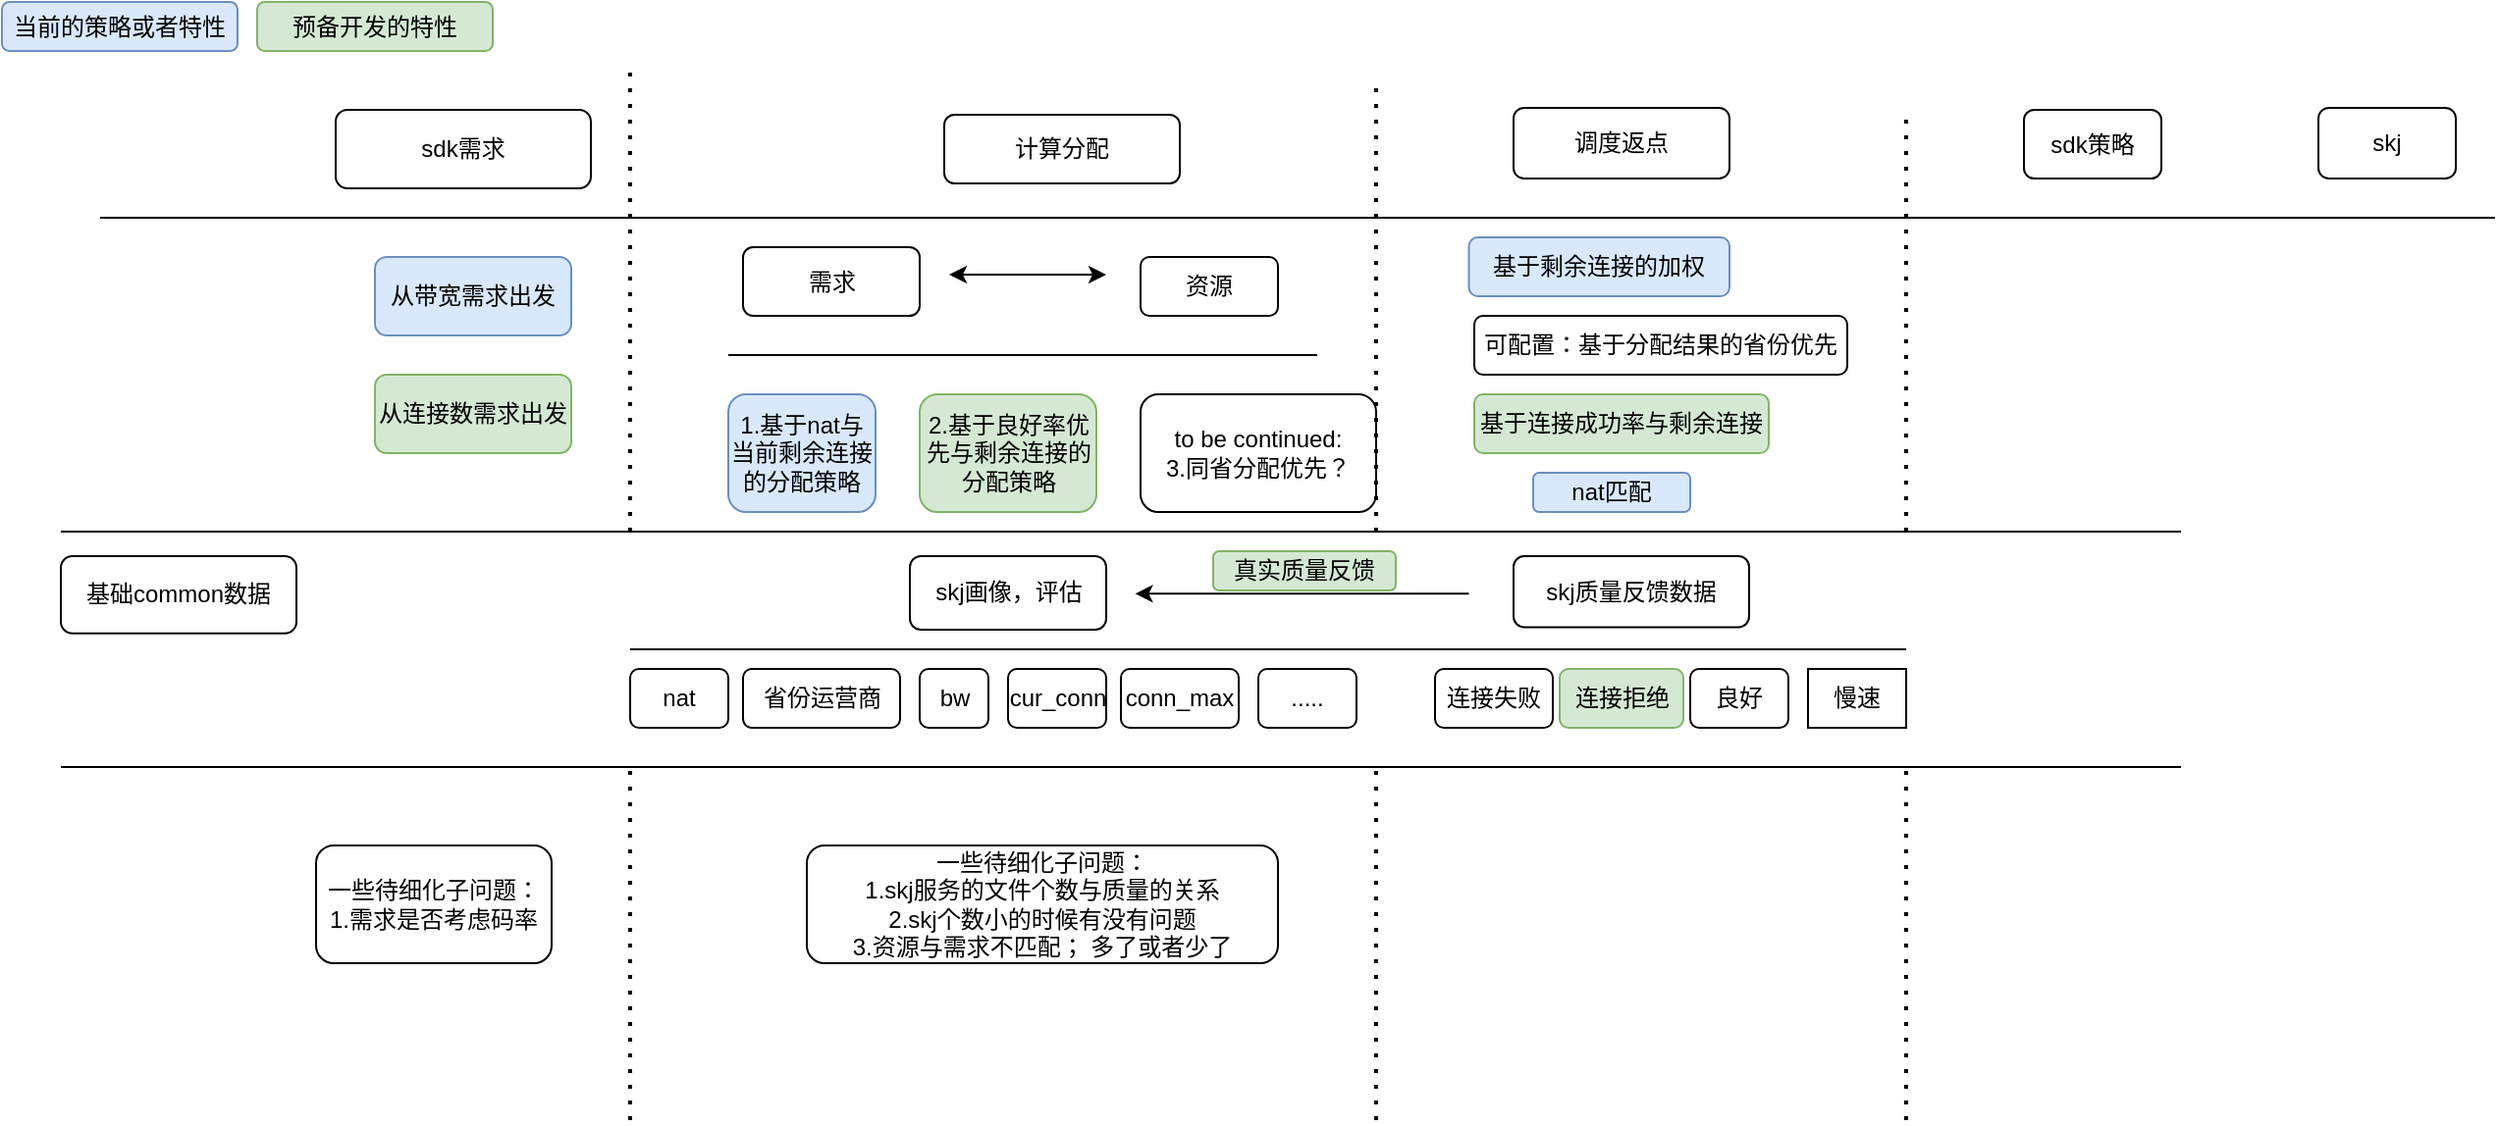 <mxfile version="14.4.3" type="device" pages="2"><diagram id="Umeb2QAJNuAZ6Ii5CB7m" name="Page-1"><mxGraphModel dx="1145" dy="599" grid="1" gridSize="10" guides="1" tooltips="1" connect="1" arrows="1" fold="1" page="1" pageScale="1" pageWidth="1654" pageHeight="2336" math="0" shadow="0"><root><mxCell id="0"/><mxCell id="1" parent="0"/><mxCell id="CNDfQw9e2BVv6RO5pjEL-8" value="sdk需求" style="rounded=1;whiteSpace=wrap;html=1;" parent="1" vertex="1"><mxGeometry x="260" y="65" width="130" height="40" as="geometry"/></mxCell><mxCell id="CNDfQw9e2BVv6RO5pjEL-10" value="计算分配" style="rounded=1;whiteSpace=wrap;html=1;" parent="1" vertex="1"><mxGeometry x="570" y="67.5" width="120" height="35" as="geometry"/></mxCell><mxCell id="CNDfQw9e2BVv6RO5pjEL-30" value="调度返点" style="rounded=1;whiteSpace=wrap;html=1;" parent="1" vertex="1"><mxGeometry x="860" y="64" width="110" height="36" as="geometry"/></mxCell><mxCell id="CNDfQw9e2BVv6RO5pjEL-31" value="从连接数需求出发" style="rounded=1;whiteSpace=wrap;html=1;fillColor=#d5e8d4;strokeColor=#82b366;" parent="1" vertex="1"><mxGeometry x="280" y="200" width="100" height="40" as="geometry"/></mxCell><mxCell id="CNDfQw9e2BVv6RO5pjEL-32" value="从带宽需求出发" style="rounded=1;whiteSpace=wrap;html=1;fillColor=#dae8fc;strokeColor=#6c8ebf;" parent="1" vertex="1"><mxGeometry x="280" y="140" width="100" height="40" as="geometry"/></mxCell><mxCell id="CNDfQw9e2BVv6RO5pjEL-34" value="连接失败" style="rounded=1;whiteSpace=wrap;html=1;" parent="1" vertex="1"><mxGeometry x="820" y="350" width="60" height="30" as="geometry"/></mxCell><mxCell id="CNDfQw9e2BVv6RO5pjEL-35" value="慢速" style="rounded=1;whiteSpace=wrap;html=1;arcSize=0;" parent="1" vertex="1"><mxGeometry x="1010" y="350" width="50" height="30" as="geometry"/></mxCell><mxCell id="CNDfQw9e2BVv6RO5pjEL-36" value="良好" style="rounded=1;whiteSpace=wrap;html=1;" parent="1" vertex="1"><mxGeometry x="950" y="350" width="50" height="30" as="geometry"/></mxCell><mxCell id="CNDfQw9e2BVv6RO5pjEL-37" value="连接拒绝" style="rounded=1;whiteSpace=wrap;html=1;fillColor=#d5e8d4;strokeColor=#82b366;" parent="1" vertex="1"><mxGeometry x="883.5" y="350" width="63" height="30" as="geometry"/></mxCell><mxCell id="CNDfQw9e2BVv6RO5pjEL-45" value="nat" style="rounded=1;whiteSpace=wrap;html=1;" parent="1" vertex="1"><mxGeometry x="410" y="350" width="50" height="30" as="geometry"/></mxCell><mxCell id="CNDfQw9e2BVv6RO5pjEL-47" value="cur_conn" style="rounded=1;whiteSpace=wrap;html=1;" parent="1" vertex="1"><mxGeometry x="602.5" y="350" width="50" height="30" as="geometry"/></mxCell><mxCell id="CNDfQw9e2BVv6RO5pjEL-48" value="conn_max" style="rounded=1;whiteSpace=wrap;html=1;" parent="1" vertex="1"><mxGeometry x="660" y="350" width="60" height="30" as="geometry"/></mxCell><mxCell id="CNDfQw9e2BVv6RO5pjEL-50" value="bw" style="rounded=1;whiteSpace=wrap;html=1;" parent="1" vertex="1"><mxGeometry x="557.5" y="350" width="35" height="30" as="geometry"/></mxCell><mxCell id="CNDfQw9e2BVv6RO5pjEL-54" value="省份运营商" style="rounded=1;whiteSpace=wrap;html=1;" parent="1" vertex="1"><mxGeometry x="467.5" y="350" width="80" height="30" as="geometry"/></mxCell><mxCell id="CNDfQw9e2BVv6RO5pjEL-55" value="sdk策略" style="rounded=1;whiteSpace=wrap;html=1;" parent="1" vertex="1"><mxGeometry x="1120" y="65" width="70" height="35" as="geometry"/></mxCell><mxCell id="CNDfQw9e2BVv6RO5pjEL-56" value="" style="endArrow=none;html=1;" parent="1" edge="1"><mxGeometry width="50" height="50" relative="1" as="geometry"><mxPoint x="120" y="280" as="sourcePoint"/><mxPoint x="1200" y="280" as="targetPoint"/></mxGeometry></mxCell><mxCell id="CNDfQw9e2BVv6RO5pjEL-61" value="1.基于nat与当前剩余连接的分配策略" style="rounded=1;whiteSpace=wrap;html=1;fillColor=#dae8fc;strokeColor=#6c8ebf;" parent="1" vertex="1"><mxGeometry x="460" y="210" width="75" height="60" as="geometry"/></mxCell><mxCell id="CNDfQw9e2BVv6RO5pjEL-62" value="2.基于良好率优先与剩余连接的分配策略" style="rounded=1;whiteSpace=wrap;html=1;fillColor=#d5e8d4;strokeColor=#82b366;" parent="1" vertex="1"><mxGeometry x="557.5" y="210" width="90" height="60" as="geometry"/></mxCell><mxCell id="CNDfQw9e2BVv6RO5pjEL-63" value="to be continued:&lt;br&gt;3.同省分配优先？" style="rounded=1;whiteSpace=wrap;html=1;" parent="1" vertex="1"><mxGeometry x="670" y="210" width="120" height="60" as="geometry"/></mxCell><mxCell id="CNDfQw9e2BVv6RO5pjEL-65" value="" style="endArrow=none;html=1;" parent="1" edge="1"><mxGeometry width="50" height="50" relative="1" as="geometry"><mxPoint x="410" y="340" as="sourcePoint"/><mxPoint x="1060" y="340" as="targetPoint"/></mxGeometry></mxCell><mxCell id="CNDfQw9e2BVv6RO5pjEL-66" value="skj质量反馈数据" style="rounded=1;whiteSpace=wrap;html=1;" parent="1" vertex="1"><mxGeometry x="860" y="292.5" width="120" height="36.25" as="geometry"/></mxCell><mxCell id="CNDfQw9e2BVv6RO5pjEL-70" style="edgeStyle=orthogonalEdgeStyle;rounded=0;orthogonalLoop=1;jettySize=auto;html=1;exitX=0.5;exitY=1;exitDx=0;exitDy=0;" parent="1" edge="1"><mxGeometry relative="1" as="geometry"><mxPoint x="941.5" y="440" as="sourcePoint"/><mxPoint x="941.5" y="440" as="targetPoint"/></mxGeometry></mxCell><mxCell id="CNDfQw9e2BVv6RO5pjEL-74" value="skj" style="rounded=1;whiteSpace=wrap;html=1;" parent="1" vertex="1"><mxGeometry x="1270" y="64" width="70" height="36" as="geometry"/></mxCell><mxCell id="CNDfQw9e2BVv6RO5pjEL-76" value="一些待细化子问题：&lt;br&gt;1.需求是否考虑码率" style="rounded=1;whiteSpace=wrap;html=1;" parent="1" vertex="1"><mxGeometry x="250" y="440" width="120" height="60" as="geometry"/></mxCell><mxCell id="CNDfQw9e2BVv6RO5pjEL-77" value="一些待细化子问题：&lt;br&gt;1.skj服务的文件个数与质量的关系&lt;br&gt;2.skj个数小的时候有没有问题&lt;br&gt;3.资源与需求不匹配； 多了或者少了" style="rounded=1;whiteSpace=wrap;html=1;" parent="1" vertex="1"><mxGeometry x="500" y="440" width="240" height="60" as="geometry"/></mxCell><mxCell id="CNDfQw9e2BVv6RO5pjEL-79" value="skj画像，评估" style="rounded=1;whiteSpace=wrap;html=1;" parent="1" vertex="1"><mxGeometry x="552.5" y="292.5" width="100" height="37.5" as="geometry"/></mxCell><mxCell id="CNDfQw9e2BVv6RO5pjEL-80" value="基础common数据" style="rounded=1;whiteSpace=wrap;html=1;" parent="1" vertex="1"><mxGeometry x="120" y="292.5" width="120" height="39.37" as="geometry"/></mxCell><mxCell id="CNDfQw9e2BVv6RO5pjEL-81" value="" style="endArrow=none;dashed=1;html=1;dashPattern=1 3;strokeWidth=2;" parent="1" edge="1"><mxGeometry width="50" height="50" relative="1" as="geometry"><mxPoint x="410" y="280" as="sourcePoint"/><mxPoint x="410" y="40" as="targetPoint"/></mxGeometry></mxCell><mxCell id="CNDfQw9e2BVv6RO5pjEL-82" value="" style="endArrow=none;dashed=1;html=1;dashPattern=1 3;strokeWidth=2;" parent="1" edge="1"><mxGeometry width="50" height="50" relative="1" as="geometry"><mxPoint x="790" y="280" as="sourcePoint"/><mxPoint x="790" y="50" as="targetPoint"/></mxGeometry></mxCell><mxCell id="CNDfQw9e2BVv6RO5pjEL-83" value="" style="endArrow=none;dashed=1;html=1;dashPattern=1 3;strokeWidth=2;" parent="1" edge="1"><mxGeometry width="50" height="50" relative="1" as="geometry"><mxPoint x="1060" y="280" as="sourcePoint"/><mxPoint x="1060" y="64" as="targetPoint"/></mxGeometry></mxCell><mxCell id="CNDfQw9e2BVv6RO5pjEL-84" value="" style="endArrow=none;dashed=1;html=1;dashPattern=1 3;strokeWidth=2;" parent="1" edge="1"><mxGeometry width="50" height="50" relative="1" as="geometry"><mxPoint x="410" y="580" as="sourcePoint"/><mxPoint x="410" y="400" as="targetPoint"/></mxGeometry></mxCell><mxCell id="CNDfQw9e2BVv6RO5pjEL-85" value="" style="endArrow=none;dashed=1;html=1;dashPattern=1 3;strokeWidth=2;" parent="1" edge="1"><mxGeometry width="50" height="50" relative="1" as="geometry"><mxPoint x="790" y="580" as="sourcePoint"/><mxPoint x="790" y="400" as="targetPoint"/></mxGeometry></mxCell><mxCell id="CNDfQw9e2BVv6RO5pjEL-87" value="" style="endArrow=none;dashed=1;html=1;dashPattern=1 3;strokeWidth=2;" parent="1" edge="1"><mxGeometry width="50" height="50" relative="1" as="geometry"><mxPoint x="1060" y="580" as="sourcePoint"/><mxPoint x="1060" y="400" as="targetPoint"/></mxGeometry></mxCell><mxCell id="CNDfQw9e2BVv6RO5pjEL-88" value="" style="endArrow=none;html=1;" parent="1" edge="1"><mxGeometry width="50" height="50" relative="1" as="geometry"><mxPoint x="120" y="400" as="sourcePoint"/><mxPoint x="1200" y="400" as="targetPoint"/></mxGeometry></mxCell><mxCell id="CNDfQw9e2BVv6RO5pjEL-89" value="基于剩余连接的加权" style="rounded=1;whiteSpace=wrap;html=1;fillColor=#dae8fc;strokeColor=#6c8ebf;" parent="1" vertex="1"><mxGeometry x="837.25" y="130" width="132.75" height="30" as="geometry"/></mxCell><mxCell id="CNDfQw9e2BVv6RO5pjEL-90" value="可配置：基于分配结果的省份优先" style="rounded=1;whiteSpace=wrap;html=1;" parent="1" vertex="1"><mxGeometry x="840" y="170" width="190" height="30" as="geometry"/></mxCell><mxCell id="CNDfQw9e2BVv6RO5pjEL-91" value="基于连接成功率与剩余连接" style="rounded=1;whiteSpace=wrap;html=1;fillColor=#d5e8d4;strokeColor=#82b366;" parent="1" vertex="1"><mxGeometry x="840" y="210" width="150" height="30" as="geometry"/></mxCell><mxCell id="CNDfQw9e2BVv6RO5pjEL-92" value="" style="endArrow=none;html=1;" parent="1" edge="1"><mxGeometry width="50" height="50" relative="1" as="geometry"><mxPoint x="140" y="120" as="sourcePoint"/><mxPoint x="1360" y="120" as="targetPoint"/></mxGeometry></mxCell><mxCell id="CNDfQw9e2BVv6RO5pjEL-94" value="需求" style="rounded=1;whiteSpace=wrap;html=1;" parent="1" vertex="1"><mxGeometry x="467.5" y="135" width="90" height="35" as="geometry"/></mxCell><mxCell id="CNDfQw9e2BVv6RO5pjEL-95" value="" style="endArrow=none;html=1;" parent="1" edge="1"><mxGeometry width="50" height="50" relative="1" as="geometry"><mxPoint x="460" y="190" as="sourcePoint"/><mxPoint x="760" y="190" as="targetPoint"/></mxGeometry></mxCell><mxCell id="CNDfQw9e2BVv6RO5pjEL-96" value="资源" style="rounded=1;whiteSpace=wrap;html=1;" parent="1" vertex="1"><mxGeometry x="670" y="140" width="70" height="30" as="geometry"/></mxCell><mxCell id="CNDfQw9e2BVv6RO5pjEL-97" value="" style="endArrow=classic;startArrow=classic;html=1;" parent="1" edge="1"><mxGeometry width="50" height="50" relative="1" as="geometry"><mxPoint x="572.5" y="149" as="sourcePoint"/><mxPoint x="652.5" y="149" as="targetPoint"/></mxGeometry></mxCell><mxCell id="CNDfQw9e2BVv6RO5pjEL-98" value="nat匹配" style="rounded=1;whiteSpace=wrap;html=1;fillColor=#dae8fc;strokeColor=#6c8ebf;" parent="1" vertex="1"><mxGeometry x="870" y="250" width="80" height="20" as="geometry"/></mxCell><mxCell id="CNDfQw9e2BVv6RO5pjEL-99" value="" style="endArrow=classic;html=1;" parent="1" edge="1"><mxGeometry width="50" height="50" relative="1" as="geometry"><mxPoint x="837.25" y="311.68" as="sourcePoint"/><mxPoint x="667.25" y="311.68" as="targetPoint"/><Array as="points"><mxPoint x="797.25" y="311.68"/></Array></mxGeometry></mxCell><mxCell id="CNDfQw9e2BVv6RO5pjEL-100" value="真实质量反馈" style="rounded=1;whiteSpace=wrap;html=1;fillColor=#d5e8d4;strokeColor=#82b366;" parent="1" vertex="1"><mxGeometry x="707" y="290" width="93" height="20" as="geometry"/></mxCell><mxCell id="CNDfQw9e2BVv6RO5pjEL-102" value="预备开发的特性" style="rounded=1;whiteSpace=wrap;html=1;fillColor=#d5e8d4;strokeColor=#82b366;" parent="1" vertex="1"><mxGeometry x="220" y="10" width="120" height="25" as="geometry"/></mxCell><mxCell id="CNDfQw9e2BVv6RO5pjEL-103" value="当前的策略或者特性" style="rounded=1;whiteSpace=wrap;html=1;fillColor=#dae8fc;strokeColor=#6c8ebf;" parent="1" vertex="1"><mxGeometry x="90" y="10" width="120" height="25" as="geometry"/></mxCell><mxCell id="CNDfQw9e2BVv6RO5pjEL-105" value="....." style="rounded=1;whiteSpace=wrap;html=1;" parent="1" vertex="1"><mxGeometry x="730" y="350" width="50" height="30" as="geometry"/></mxCell></root></mxGraphModel></diagram><diagram id="mX5MCwaWeyhpMtbwzs2O" name="Page-2"><mxGraphModel dx="859" dy="449" grid="1" gridSize="10" guides="1" tooltips="1" connect="1" arrows="1" fold="1" page="1" pageScale="1" pageWidth="1654" pageHeight="2336" math="0" shadow="0"><root><mxCell id="5r89Y3W89gbOtwhap4Hl-0"/><mxCell id="5r89Y3W89gbOtwhap4Hl-1" parent="5r89Y3W89gbOtwhap4Hl-0"/><mxCell id="5r89Y3W89gbOtwhap4Hl-2" value="skj" style="rounded=0;whiteSpace=wrap;html=1;" parent="5r89Y3W89gbOtwhap4Hl-1" vertex="1"><mxGeometry x="180" y="170" width="100" height="30" as="geometry"/></mxCell><mxCell id="5r89Y3W89gbOtwhap4Hl-3" value="调度执行" style="rounded=0;whiteSpace=wrap;html=1;" parent="5r89Y3W89gbOtwhap4Hl-1" vertex="1"><mxGeometry x="510" y="170" width="100" height="30" as="geometry"/></mxCell><mxCell id="5r89Y3W89gbOtwhap4Hl-4" value="sdk" style="rounded=0;whiteSpace=wrap;html=1;" parent="5r89Y3W89gbOtwhap4Hl-1" vertex="1"><mxGeometry x="330" y="170" width="100" height="30" as="geometry"/></mxCell><mxCell id="5r89Y3W89gbOtwhap4Hl-5" value="热度汇聚" style="rounded=0;whiteSpace=wrap;html=1;" parent="5r89Y3W89gbOtwhap4Hl-1" vertex="1"><mxGeometry x="650" y="170" width="100" height="30" as="geometry"/></mxCell><mxCell id="5r89Y3W89gbOtwhap4Hl-6" value="计算模块" style="rounded=0;whiteSpace=wrap;html=1;" parent="5r89Y3W89gbOtwhap4Hl-1" vertex="1"><mxGeometry x="780" y="170" width="100" height="30" as="geometry"/></mxCell><mxCell id="5r89Y3W89gbOtwhap4Hl-9" value="" style="endArrow=none;html=1;" parent="5r89Y3W89gbOtwhap4Hl-1" edge="1"><mxGeometry width="50" height="50" relative="1" as="geometry"><mxPoint x="230" y="420" as="sourcePoint"/><mxPoint x="230" y="210" as="targetPoint"/></mxGeometry></mxCell><mxCell id="5r89Y3W89gbOtwhap4Hl-11" value="" style="endArrow=none;html=1;" parent="5r89Y3W89gbOtwhap4Hl-1" edge="1"><mxGeometry width="50" height="50" relative="1" as="geometry"><mxPoint x="560" y="420" as="sourcePoint"/><mxPoint x="559.5" y="200" as="targetPoint"/></mxGeometry></mxCell><mxCell id="5r89Y3W89gbOtwhap4Hl-12" value="" style="endArrow=none;html=1;" parent="5r89Y3W89gbOtwhap4Hl-1" edge="1"><mxGeometry width="50" height="50" relative="1" as="geometry"><mxPoint x="700" y="420" as="sourcePoint"/><mxPoint x="699.5" y="200" as="targetPoint"/></mxGeometry></mxCell><mxCell id="5r89Y3W89gbOtwhap4Hl-14" value="" style="endArrow=classic;startArrow=classic;html=1;" parent="5r89Y3W89gbOtwhap4Hl-1" edge="1"><mxGeometry width="50" height="50" relative="1" as="geometry"><mxPoint x="390" y="240" as="sourcePoint"/><mxPoint x="550" y="240" as="targetPoint"/><Array as="points"/></mxGeometry></mxCell><mxCell id="5r89Y3W89gbOtwhap4Hl-15" value="1.sdk请求调度&lt;br&gt;热度不足不返点" style="edgeLabel;html=1;align=center;verticalAlign=middle;resizable=0;points=[];" parent="5r89Y3W89gbOtwhap4Hl-14" vertex="1" connectable="0"><mxGeometry x="0.138" y="3" relative="1" as="geometry"><mxPoint as="offset"/></mxGeometry></mxCell><mxCell id="5r89Y3W89gbOtwhap4Hl-16" value="2.热度定时&lt;br&gt;向调度拉热度" style="endArrow=classic;html=1;" parent="5r89Y3W89gbOtwhap4Hl-1" edge="1"><mxGeometry width="50" height="50" relative="1" as="geometry"><mxPoint x="570" y="250" as="sourcePoint"/><mxPoint x="700" y="250" as="targetPoint"/><Array as="points"><mxPoint x="560" y="250"/></Array></mxGeometry></mxCell><mxCell id="5r89Y3W89gbOtwhap4Hl-17" value="" style="endArrow=classic;html=1;" parent="5r89Y3W89gbOtwhap4Hl-1" edge="1"><mxGeometry width="50" height="50" relative="1" as="geometry"><mxPoint x="700" y="290" as="sourcePoint"/><mxPoint x="820" y="290" as="targetPoint"/><Array as="points"><mxPoint x="750" y="290"/></Array></mxGeometry></mxCell><mxCell id="5r89Y3W89gbOtwhap4Hl-21" value="4.向计算模块推&lt;br&gt;所有的流" style="edgeLabel;html=1;align=center;verticalAlign=middle;resizable=0;points=[];" parent="5r89Y3W89gbOtwhap4Hl-17" vertex="1" connectable="0"><mxGeometry x="0.05" y="-1" relative="1" as="geometry"><mxPoint as="offset"/></mxGeometry></mxCell><mxCell id="5r89Y3W89gbOtwhap4Hl-19" value="" style="endArrow=classic;html=1;" parent="5r89Y3W89gbOtwhap4Hl-1" edge="1"><mxGeometry width="50" height="50" relative="1" as="geometry"><mxPoint x="700" y="280" as="sourcePoint"/><mxPoint x="560" y="280" as="targetPoint"/></mxGeometry></mxCell><mxCell id="5r89Y3W89gbOtwhap4Hl-20" value="3.向调度推送过&lt;br&gt;热度的流" style="edgeLabel;html=1;align=center;verticalAlign=middle;resizable=0;points=[];" parent="5r89Y3W89gbOtwhap4Hl-19" vertex="1" connectable="0"><mxGeometry x="0.214" y="-3" relative="1" as="geometry"><mxPoint as="offset"/></mxGeometry></mxCell><mxCell id="5r89Y3W89gbOtwhap4Hl-22" value="" style="endArrow=classic;startArrow=classic;html=1;" parent="5r89Y3W89gbOtwhap4Hl-1" edge="1"><mxGeometry width="50" height="50" relative="1" as="geometry"><mxPoint x="390" y="340" as="sourcePoint"/><mxPoint x="550" y="340" as="targetPoint"/><Array as="points"/></mxGeometry></mxCell><mxCell id="5r89Y3W89gbOtwhap4Hl-23" value="6.sdk请求调度&lt;br&gt;调度给返点" style="edgeLabel;html=1;align=center;verticalAlign=middle;resizable=0;points=[];" parent="5r89Y3W89gbOtwhap4Hl-22" vertex="1" connectable="0"><mxGeometry x="0.138" y="3" relative="1" as="geometry"><mxPoint as="offset"/></mxGeometry></mxCell><mxCell id="5r89Y3W89gbOtwhap4Hl-25" value="" style="endArrow=classic;startArrow=classic;html=1;" parent="5r89Y3W89gbOtwhap4Hl-1" edge="1"><mxGeometry width="50" height="50" relative="1" as="geometry"><mxPoint x="240" y="390" as="sourcePoint"/><mxPoint x="550" y="390" as="targetPoint"/><Array as="points"/></mxGeometry></mxCell><mxCell id="5r89Y3W89gbOtwhap4Hl-26" value="7.skj请求bkj节点&lt;br&gt;理论上 100%返点" style="edgeLabel;html=1;align=center;verticalAlign=middle;resizable=0;points=[];" parent="5r89Y3W89gbOtwhap4Hl-25" vertex="1" connectable="0"><mxGeometry x="0.368" y="-3" relative="1" as="geometry"><mxPoint as="offset"/></mxGeometry></mxCell><mxCell id="5r89Y3W89gbOtwhap4Hl-27" value="" style="endArrow=classic;html=1;" parent="5r89Y3W89gbOtwhap4Hl-1" edge="1"><mxGeometry width="50" height="50" relative="1" as="geometry"><mxPoint x="827" y="310" as="sourcePoint"/><mxPoint x="560" y="310" as="targetPoint"/></mxGeometry></mxCell><mxCell id="5r89Y3W89gbOtwhap4Hl-28" value="5.增量更新有变动的桶" style="edgeLabel;html=1;align=center;verticalAlign=middle;resizable=0;points=[];" parent="5r89Y3W89gbOtwhap4Hl-27" vertex="1" connectable="0"><mxGeometry x="0.191" relative="1" as="geometry"><mxPoint as="offset"/></mxGeometry></mxCell><mxCell id="5r89Y3W89gbOtwhap4Hl-29" value="" style="endArrow=none;html=1;" parent="5r89Y3W89gbOtwhap4Hl-1" edge="1"><mxGeometry width="50" height="50" relative="1" as="geometry"><mxPoint x="380" y="420" as="sourcePoint"/><mxPoint x="379.5" y="200" as="targetPoint"/></mxGeometry></mxCell><mxCell id="5r89Y3W89gbOtwhap4Hl-30" value="" style="endArrow=none;html=1;" parent="5r89Y3W89gbOtwhap4Hl-1" edge="1"><mxGeometry width="50" height="50" relative="1" as="geometry"><mxPoint x="830" y="420" as="sourcePoint"/><mxPoint x="829.5" y="200" as="targetPoint"/></mxGeometry></mxCell><mxCell id="XukcB1nwHq9XShvVav0v-0" value="已有的需求与资源索引关系" style="rounded=0;whiteSpace=wrap;html=1;" vertex="1" parent="5r89Y3W89gbOtwhap4Hl-1"><mxGeometry x="460" y="795" width="120" height="60" as="geometry"/></mxCell><mxCell id="XukcB1nwHq9XShvVav0v-4" value="进：&lt;br&gt;补充部署&amp;amp;新文件" style="rounded=0;whiteSpace=wrap;html=1;" vertex="1" parent="5r89Y3W89gbOtwhap4Hl-1"><mxGeometry x="460" y="690" width="120" height="60" as="geometry"/></mxCell><mxCell id="XukcB1nwHq9XShvVav0v-6" value="出：&lt;br&gt;被删除的索引关系" style="rounded=0;whiteSpace=wrap;html=1;" vertex="1" parent="5r89Y3W89gbOtwhap4Hl-1"><mxGeometry x="460" y="910" width="120" height="60" as="geometry"/></mxCell><mxCell id="XukcB1nwHq9XShvVav0v-8" value="" style="endArrow=classic;html=1;" edge="1" parent="5r89Y3W89gbOtwhap4Hl-1"><mxGeometry width="50" height="50" relative="1" as="geometry"><mxPoint x="160" y="680" as="sourcePoint"/><mxPoint x="910" y="680" as="targetPoint"/></mxGeometry></mxCell><mxCell id="XukcB1nwHq9XShvVav0v-10" value="调度返点：&lt;br&gt;基于过滤+排序&lt;br&gt;单点权重加权随机" style="rounded=0;whiteSpace=wrap;html=1;" vertex="1" parent="5r89Y3W89gbOtwhap4Hl-1"><mxGeometry x="290" y="800" width="110" height="50" as="geometry"/></mxCell><mxCell id="xhg6LGM4AEFVBRpYLbtw-1" value="查询" style="endArrow=classic;startArrow=classic;html=1;exitX=1;exitY=0.5;exitDx=0;exitDy=0;entryX=0;entryY=0.5;entryDx=0;entryDy=0;" edge="1" parent="5r89Y3W89gbOtwhap4Hl-1" source="XukcB1nwHq9XShvVav0v-10" target="XukcB1nwHq9XShvVav0v-0"><mxGeometry width="50" height="50" relative="1" as="geometry"><mxPoint x="490" y="830" as="sourcePoint"/><mxPoint x="530" y="810" as="targetPoint"/><Array as="points"/></mxGeometry></mxCell><mxCell id="xhg6LGM4AEFVBRpYLbtw-2" value="" style="endArrow=none;dashed=1;html=1;dashPattern=1 3;strokeWidth=2;" edge="1" parent="5r89Y3W89gbOtwhap4Hl-1"><mxGeometry width="50" height="50" relative="1" as="geometry"><mxPoint x="440" y="980" as="sourcePoint"/><mxPoint x="440" y="690" as="targetPoint"/></mxGeometry></mxCell><mxCell id="xhg6LGM4AEFVBRpYLbtw-3" value="" style="endArrow=none;dashed=1;html=1;dashPattern=1 3;strokeWidth=2;" edge="1" parent="5r89Y3W89gbOtwhap4Hl-1"><mxGeometry width="50" height="50" relative="1" as="geometry"><mxPoint x="610" y="980" as="sourcePoint"/><mxPoint x="610" y="690" as="targetPoint"/></mxGeometry></mxCell><mxCell id="xhg6LGM4AEFVBRpYLbtw-4" value="调度部分" style="rounded=0;whiteSpace=wrap;html=1;" vertex="1" parent="5r89Y3W89gbOtwhap4Hl-1"><mxGeometry x="315" y="690" width="60" height="20" as="geometry"/></mxCell><mxCell id="xhg6LGM4AEFVBRpYLbtw-5" value="部署部分" style="rounded=0;whiteSpace=wrap;html=1;" vertex="1" parent="5r89Y3W89gbOtwhap4Hl-1"><mxGeometry x="840" y="690" width="70" height="20" as="geometry"/></mxCell><mxCell id="xhg6LGM4AEFVBRpYLbtw-6" value="部什么文件：ewma平滑" style="rounded=0;whiteSpace=wrap;html=1;" vertex="1" parent="5r89Y3W89gbOtwhap4Hl-1"><mxGeometry x="647" y="690" width="150" height="30" as="geometry"/></mxCell><mxCell id="xhg6LGM4AEFVBRpYLbtw-7" value="部多少文件：调参&lt;br&gt;注意：已有文件拉高放大比" style="rounded=0;whiteSpace=wrap;html=1;" vertex="1" parent="5r89Y3W89gbOtwhap4Hl-1"><mxGeometry x="647" y="730" width="150" height="30" as="geometry"/></mxCell><mxCell id="xhg6LGM4AEFVBRpYLbtw-8" value="给哪些部：全局导量；&lt;br&gt;频率控制：磁盘大小，类型，bw剩余，&lt;br&gt;piece响应" style="rounded=0;whiteSpace=wrap;html=1;" vertex="1" parent="5r89Y3W89gbOtwhap4Hl-1"><mxGeometry x="647" y="770" width="150" height="60" as="geometry"/></mxCell><mxCell id="xhg6LGM4AEFVBRpYLbtw-9" value="具体下发：实时有序下发，quota区分" style="rounded=0;whiteSpace=wrap;html=1;" vertex="1" parent="5r89Y3W89gbOtwhap4Hl-1"><mxGeometry x="648" y="845" width="149" height="35" as="geometry"/></mxCell><mxCell id="xhg6LGM4AEFVBRpYLbtw-10" value="全局cache管理；&lt;br&gt;矿机侧不同业务加权；" style="rounded=0;whiteSpace=wrap;html=1;" vertex="1" parent="5r89Y3W89gbOtwhap4Hl-1"><mxGeometry x="647" y="940" width="149" height="40" as="geometry"/></mxCell><mxCell id="xhg6LGM4AEFVBRpYLbtw-12" value="部署完成：签名选举校验" style="rounded=0;whiteSpace=wrap;html=1;" vertex="1" parent="5r89Y3W89gbOtwhap4Hl-1"><mxGeometry x="647.5" y="890" width="150" height="30" as="geometry"/></mxCell><mxCell id="xhg6LGM4AEFVBRpYLbtw-13" value="指标：占比，放大比" style="rounded=0;whiteSpace=wrap;html=1;" vertex="1" parent="5r89Y3W89gbOtwhap4Hl-1"><mxGeometry x="250" y="630" width="120" height="30" as="geometry"/></mxCell><mxCell id="xhg6LGM4AEFVBRpYLbtw-16" value="" style="endArrow=none;dashed=1;html=1;dashPattern=1 3;strokeWidth=2;" edge="1" parent="5r89Y3W89gbOtwhap4Hl-1"><mxGeometry width="50" height="50" relative="1" as="geometry"><mxPoint x="290" y="1000" as="sourcePoint"/><mxPoint x="790" y="1000" as="targetPoint"/></mxGeometry></mxCell><mxCell id="xhg6LGM4AEFVBRpYLbtw-17" value="节点质量画像" style="rounded=0;whiteSpace=wrap;html=1;" vertex="1" parent="5r89Y3W89gbOtwhap4Hl-1"><mxGeometry x="460" y="1010" width="90" height="30" as="geometry"/></mxCell><mxCell id="6iCi03A_WTrHZa9TVXlb-0" value="添加" style="endArrow=classic;startArrow=classic;html=1;exitX=1;exitY=0.5;exitDx=0;exitDy=0;" edge="1" parent="5r89Y3W89gbOtwhap4Hl-1"><mxGeometry width="50" height="50" relative="1" as="geometry"><mxPoint x="585" y="825" as="sourcePoint"/><mxPoint x="640" y="825" as="targetPoint"/><Array as="points"/></mxGeometry></mxCell><mxCell id="6iCi03A_WTrHZa9TVXlb-1" value="被访问时校验：&lt;br&gt;心跳不存在等" style="endArrow=classic;html=1;entryX=0;entryY=0.5;entryDx=0;entryDy=0;exitX=0.5;exitY=1;exitDx=0;exitDy=0;" edge="1" parent="5r89Y3W89gbOtwhap4Hl-1" source="XukcB1nwHq9XShvVav0v-10" target="XukcB1nwHq9XShvVav0v-6"><mxGeometry width="50" height="50" relative="1" as="geometry"><mxPoint x="310" y="910" as="sourcePoint"/><mxPoint x="360" y="860" as="targetPoint"/><Array as="points"><mxPoint x="345" y="940"/></Array></mxGeometry></mxCell><mxCell id="6iCi03A_WTrHZa9TVXlb-2" value="点直播区别：点播有磁盘，等于加上了状态" style="rounded=0;whiteSpace=wrap;html=1;" vertex="1" parent="5r89Y3W89gbOtwhap4Hl-1"><mxGeometry x="390" y="630" width="240" height="30" as="geometry"/></mxCell><mxCell id="6iCi03A_WTrHZa9TVXlb-3" value="" style="endArrow=classic;html=1;" edge="1" parent="5r89Y3W89gbOtwhap4Hl-1"><mxGeometry width="50" height="50" relative="1" as="geometry"><mxPoint x="822" y="690" as="sourcePoint"/><mxPoint x="822" y="920" as="targetPoint"/></mxGeometry></mxCell><mxCell id="6iCi03A_WTrHZa9TVXlb-4" value="部署流程" style="edgeLabel;html=1;align=center;verticalAlign=middle;resizable=0;points=[];" vertex="1" connectable="0" parent="6iCi03A_WTrHZa9TVXlb-3"><mxGeometry x="-0.171" y="1" relative="1" as="geometry"><mxPoint as="offset"/></mxGeometry></mxCell><mxCell id="6iCi03A_WTrHZa9TVXlb-5" value="" style="endArrow=none;dashed=1;html=1;" edge="1" parent="5r89Y3W89gbOtwhap4Hl-1"><mxGeometry width="50" height="50" relative="1" as="geometry"><mxPoint x="620" y="930" as="sourcePoint"/><mxPoint x="810" y="930" as="targetPoint"/></mxGeometry></mxCell></root></mxGraphModel></diagram></mxfile>
